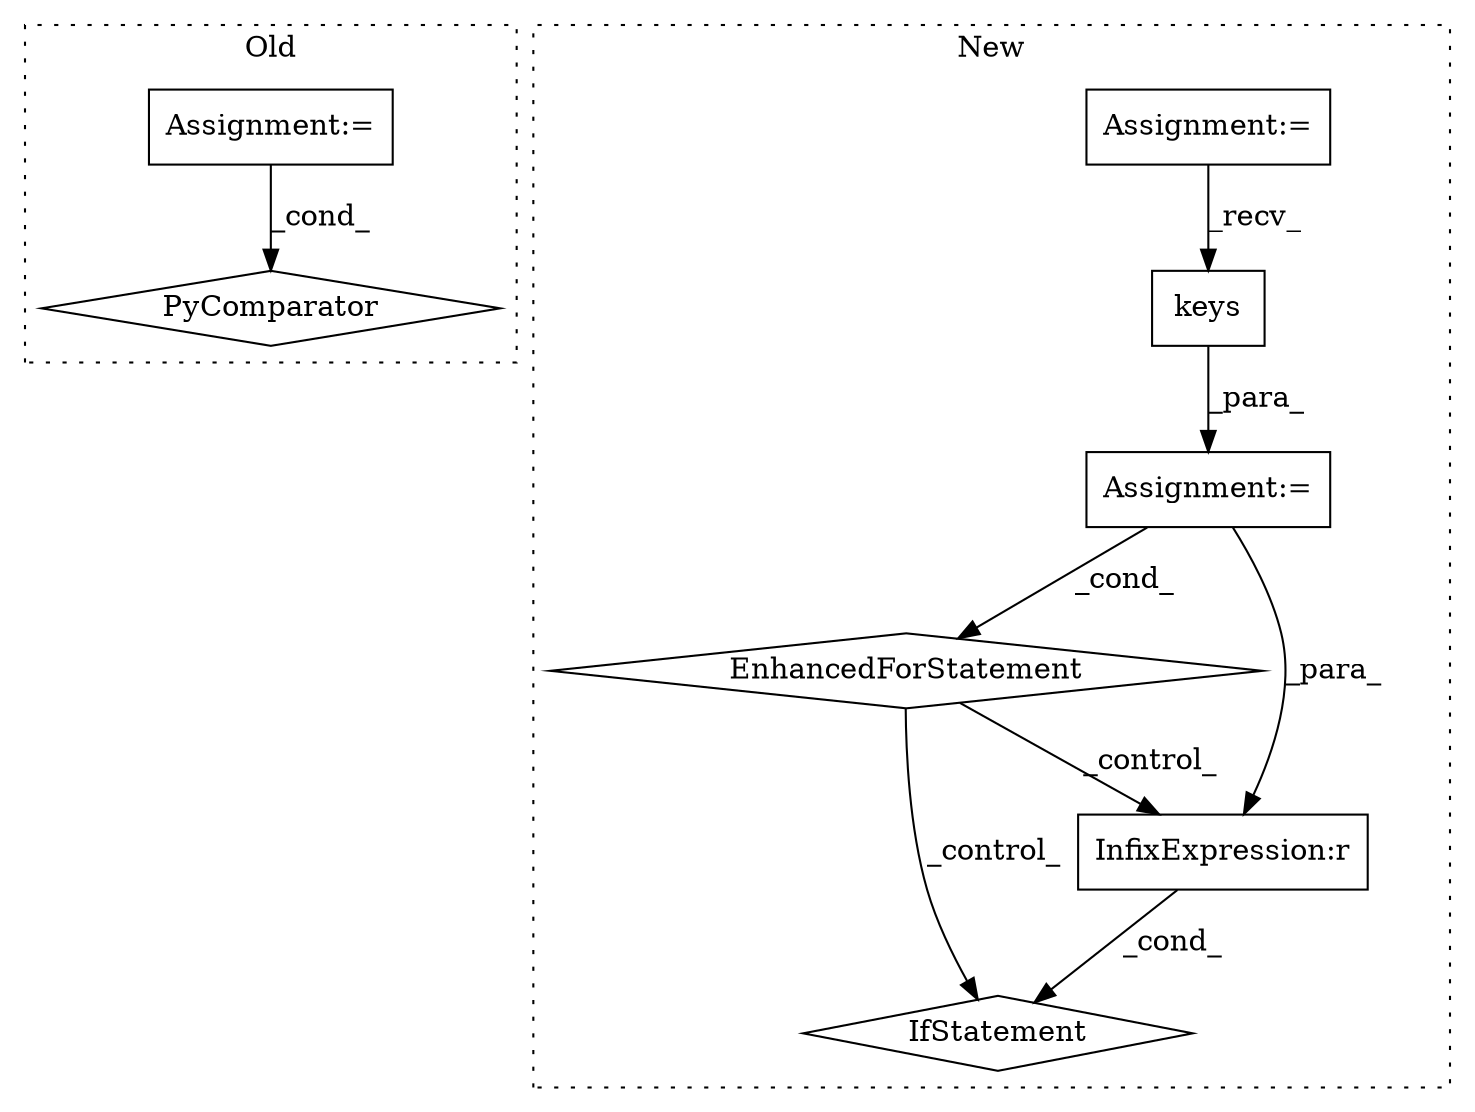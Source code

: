digraph G {
subgraph cluster0 {
1 [label="PyComparator" a="113" s="1409" l="63" shape="diamond"];
3 [label="Assignment:=" a="7" s="1409" l="63" shape="box"];
label = "Old";
style="dotted";
}
subgraph cluster1 {
2 [label="keys" a="32" s="1420" l="6" shape="box"];
4 [label="Assignment:=" a="7" s="1346,1426" l="53,2" shape="box"];
5 [label="EnhancedForStatement" a="70" s="1346,1426" l="53,2" shape="diamond"];
6 [label="IfStatement" a="25" s="1436,1479" l="4,2" shape="diamond"];
7 [label="InfixExpression:r" a="27" s="1474" l="4" shape="box"];
8 [label="Assignment:=" a="7" s="1300" l="10" shape="box"];
label = "New";
style="dotted";
}
2 -> 4 [label="_para_"];
3 -> 1 [label="_cond_"];
4 -> 7 [label="_para_"];
4 -> 5 [label="_cond_"];
5 -> 6 [label="_control_"];
5 -> 7 [label="_control_"];
7 -> 6 [label="_cond_"];
8 -> 2 [label="_recv_"];
}